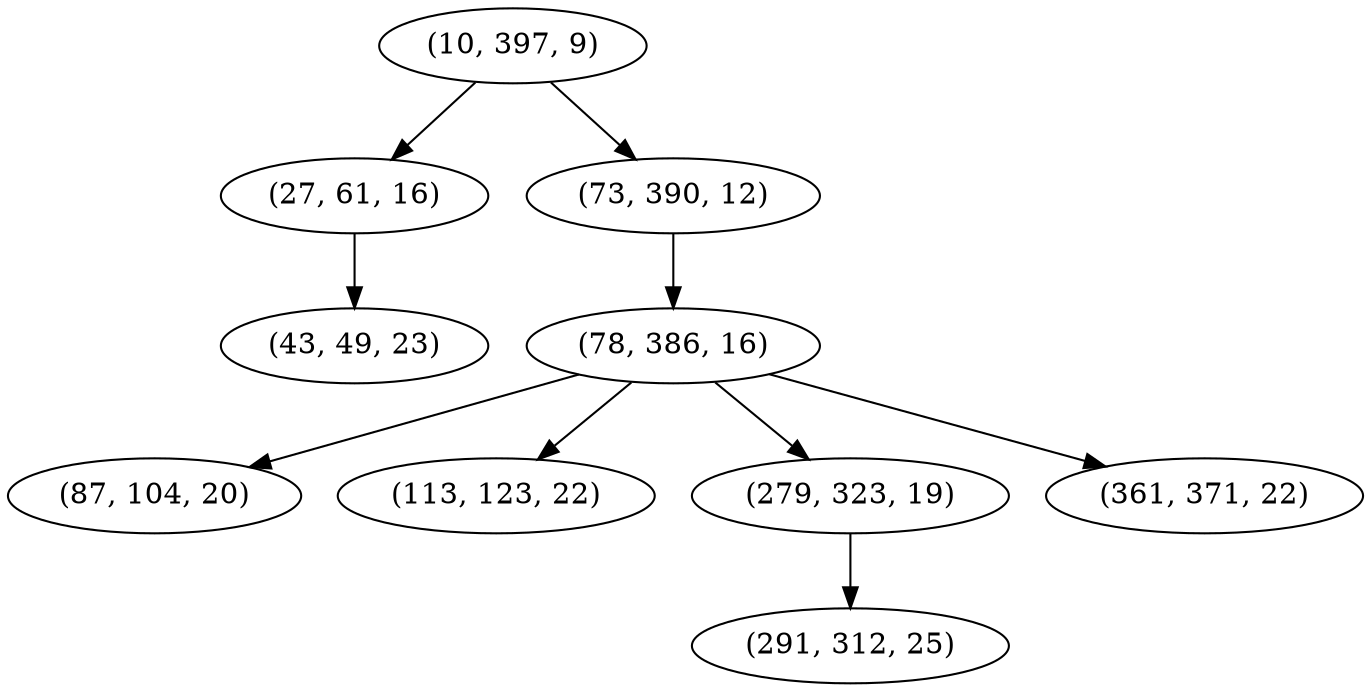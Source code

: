 digraph tree {
    "(10, 397, 9)";
    "(27, 61, 16)";
    "(43, 49, 23)";
    "(73, 390, 12)";
    "(78, 386, 16)";
    "(87, 104, 20)";
    "(113, 123, 22)";
    "(279, 323, 19)";
    "(291, 312, 25)";
    "(361, 371, 22)";
    "(10, 397, 9)" -> "(27, 61, 16)";
    "(10, 397, 9)" -> "(73, 390, 12)";
    "(27, 61, 16)" -> "(43, 49, 23)";
    "(73, 390, 12)" -> "(78, 386, 16)";
    "(78, 386, 16)" -> "(87, 104, 20)";
    "(78, 386, 16)" -> "(113, 123, 22)";
    "(78, 386, 16)" -> "(279, 323, 19)";
    "(78, 386, 16)" -> "(361, 371, 22)";
    "(279, 323, 19)" -> "(291, 312, 25)";
}
